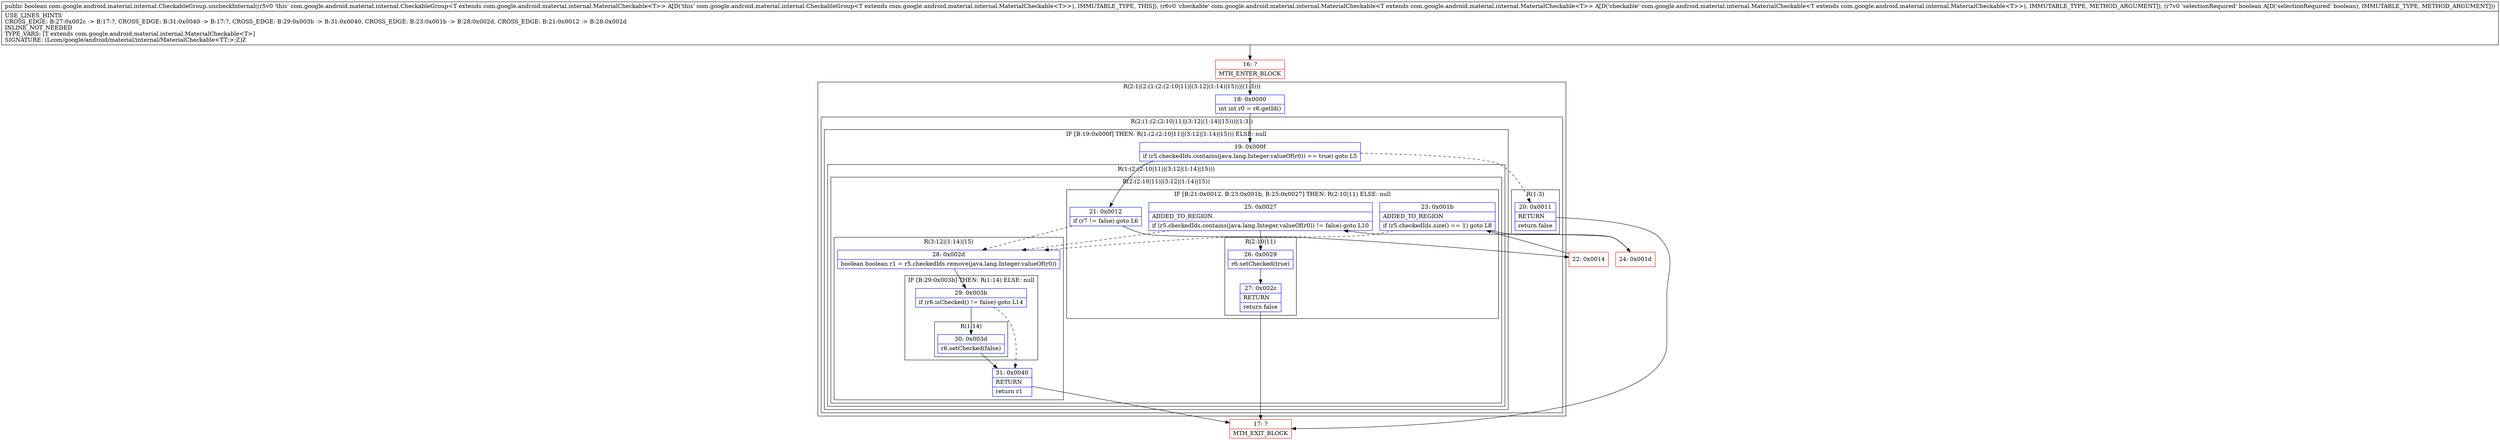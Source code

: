digraph "CFG forcom.google.android.material.internal.CheckableGroup.uncheckInternal(Lcom\/google\/android\/material\/internal\/MaterialCheckable;Z)Z" {
subgraph cluster_Region_676262367 {
label = "R(2:1|(2:(1:(2:(2:10|11)|(3:12|(1:14)|15)))|(1:3)))";
node [shape=record,color=blue];
Node_18 [shape=record,label="{18\:\ 0x0000|int int r0 = r6.getId()\l}"];
subgraph cluster_Region_107533809 {
label = "R(2:(1:(2:(2:10|11)|(3:12|(1:14)|15)))|(1:3))";
node [shape=record,color=blue];
subgraph cluster_IfRegion_854858145 {
label = "IF [B:19:0x000f] THEN: R(1:(2:(2:10|11)|(3:12|(1:14)|15))) ELSE: null";
node [shape=record,color=blue];
Node_19 [shape=record,label="{19\:\ 0x000f|if (r5.checkedIds.contains(java.lang.Integer.valueOf(r0)) == true) goto L5\l}"];
subgraph cluster_Region_149020177 {
label = "R(1:(2:(2:10|11)|(3:12|(1:14)|15)))";
node [shape=record,color=blue];
subgraph cluster_Region_1581124760 {
label = "R(2:(2:10|11)|(3:12|(1:14)|15))";
node [shape=record,color=blue];
subgraph cluster_IfRegion_1133228986 {
label = "IF [B:21:0x0012, B:23:0x001b, B:25:0x0027] THEN: R(2:10|11) ELSE: null";
node [shape=record,color=blue];
Node_21 [shape=record,label="{21\:\ 0x0012|if (r7 != false) goto L6\l}"];
Node_23 [shape=record,label="{23\:\ 0x001b|ADDED_TO_REGION\l|if (r5.checkedIds.size() == 1) goto L8\l}"];
Node_25 [shape=record,label="{25\:\ 0x0027|ADDED_TO_REGION\l|if (r5.checkedIds.contains(java.lang.Integer.valueOf(r0)) != false) goto L10\l}"];
subgraph cluster_Region_1696671901 {
label = "R(2:10|11)";
node [shape=record,color=blue];
Node_26 [shape=record,label="{26\:\ 0x0029|r6.setChecked(true)\l}"];
Node_27 [shape=record,label="{27\:\ 0x002c|RETURN\l|return false\l}"];
}
}
subgraph cluster_Region_591464276 {
label = "R(3:12|(1:14)|15)";
node [shape=record,color=blue];
Node_28 [shape=record,label="{28\:\ 0x002d|boolean boolean r1 = r5.checkedIds.remove(java.lang.Integer.valueOf(r0))\l}"];
subgraph cluster_IfRegion_631680661 {
label = "IF [B:29:0x003b] THEN: R(1:14) ELSE: null";
node [shape=record,color=blue];
Node_29 [shape=record,label="{29\:\ 0x003b|if (r6.isChecked() != false) goto L14\l}"];
subgraph cluster_Region_590478694 {
label = "R(1:14)";
node [shape=record,color=blue];
Node_30 [shape=record,label="{30\:\ 0x003d|r6.setChecked(false)\l}"];
}
}
Node_31 [shape=record,label="{31\:\ 0x0040|RETURN\l|return r1\l}"];
}
}
}
}
subgraph cluster_Region_222654292 {
label = "R(1:3)";
node [shape=record,color=blue];
Node_20 [shape=record,label="{20\:\ 0x0011|RETURN\l|return false\l}"];
}
}
}
Node_16 [shape=record,color=red,label="{16\:\ ?|MTH_ENTER_BLOCK\l}"];
Node_17 [shape=record,color=red,label="{17\:\ ?|MTH_EXIT_BLOCK\l}"];
Node_22 [shape=record,color=red,label="{22\:\ 0x0014}"];
Node_24 [shape=record,color=red,label="{24\:\ 0x001d}"];
MethodNode[shape=record,label="{public boolean com.google.android.material.internal.CheckableGroup.uncheckInternal((r5v0 'this' com.google.android.material.internal.CheckableGroup\<T extends com.google.android.material.internal.MaterialCheckable\<T\>\> A[D('this' com.google.android.material.internal.CheckableGroup\<T extends com.google.android.material.internal.MaterialCheckable\<T\>\>), IMMUTABLE_TYPE, THIS]), (r6v0 'checkable' com.google.android.material.internal.MaterialCheckable\<T extends com.google.android.material.internal.MaterialCheckable\<T\>\> A[D('checkable' com.google.android.material.internal.MaterialCheckable\<T extends com.google.android.material.internal.MaterialCheckable\<T\>\>), IMMUTABLE_TYPE, METHOD_ARGUMENT]), (r7v0 'selectionRequired' boolean A[D('selectionRequired' boolean), IMMUTABLE_TYPE, METHOD_ARGUMENT]))  | USE_LINES_HINTS\lCROSS_EDGE: B:27:0x002c \-\> B:17:?, CROSS_EDGE: B:31:0x0040 \-\> B:17:?, CROSS_EDGE: B:29:0x003b \-\> B:31:0x0040, CROSS_EDGE: B:23:0x001b \-\> B:28:0x002d, CROSS_EDGE: B:21:0x0012 \-\> B:28:0x002d\lINLINE_NOT_NEEDED\lTYPE_VARS: [T extends com.google.android.material.internal.MaterialCheckable\<T\>]\lSIGNATURE: (Lcom\/google\/android\/material\/internal\/MaterialCheckable\<TT;\>;Z)Z\l}"];
MethodNode -> Node_16;Node_18 -> Node_19;
Node_19 -> Node_20[style=dashed];
Node_19 -> Node_21;
Node_21 -> Node_22;
Node_21 -> Node_28[style=dashed];
Node_23 -> Node_24;
Node_23 -> Node_28[style=dashed];
Node_25 -> Node_26;
Node_25 -> Node_28[style=dashed];
Node_26 -> Node_27;
Node_27 -> Node_17;
Node_28 -> Node_29;
Node_29 -> Node_30;
Node_29 -> Node_31[style=dashed];
Node_30 -> Node_31;
Node_31 -> Node_17;
Node_20 -> Node_17;
Node_16 -> Node_18;
Node_22 -> Node_23;
Node_24 -> Node_25;
}

